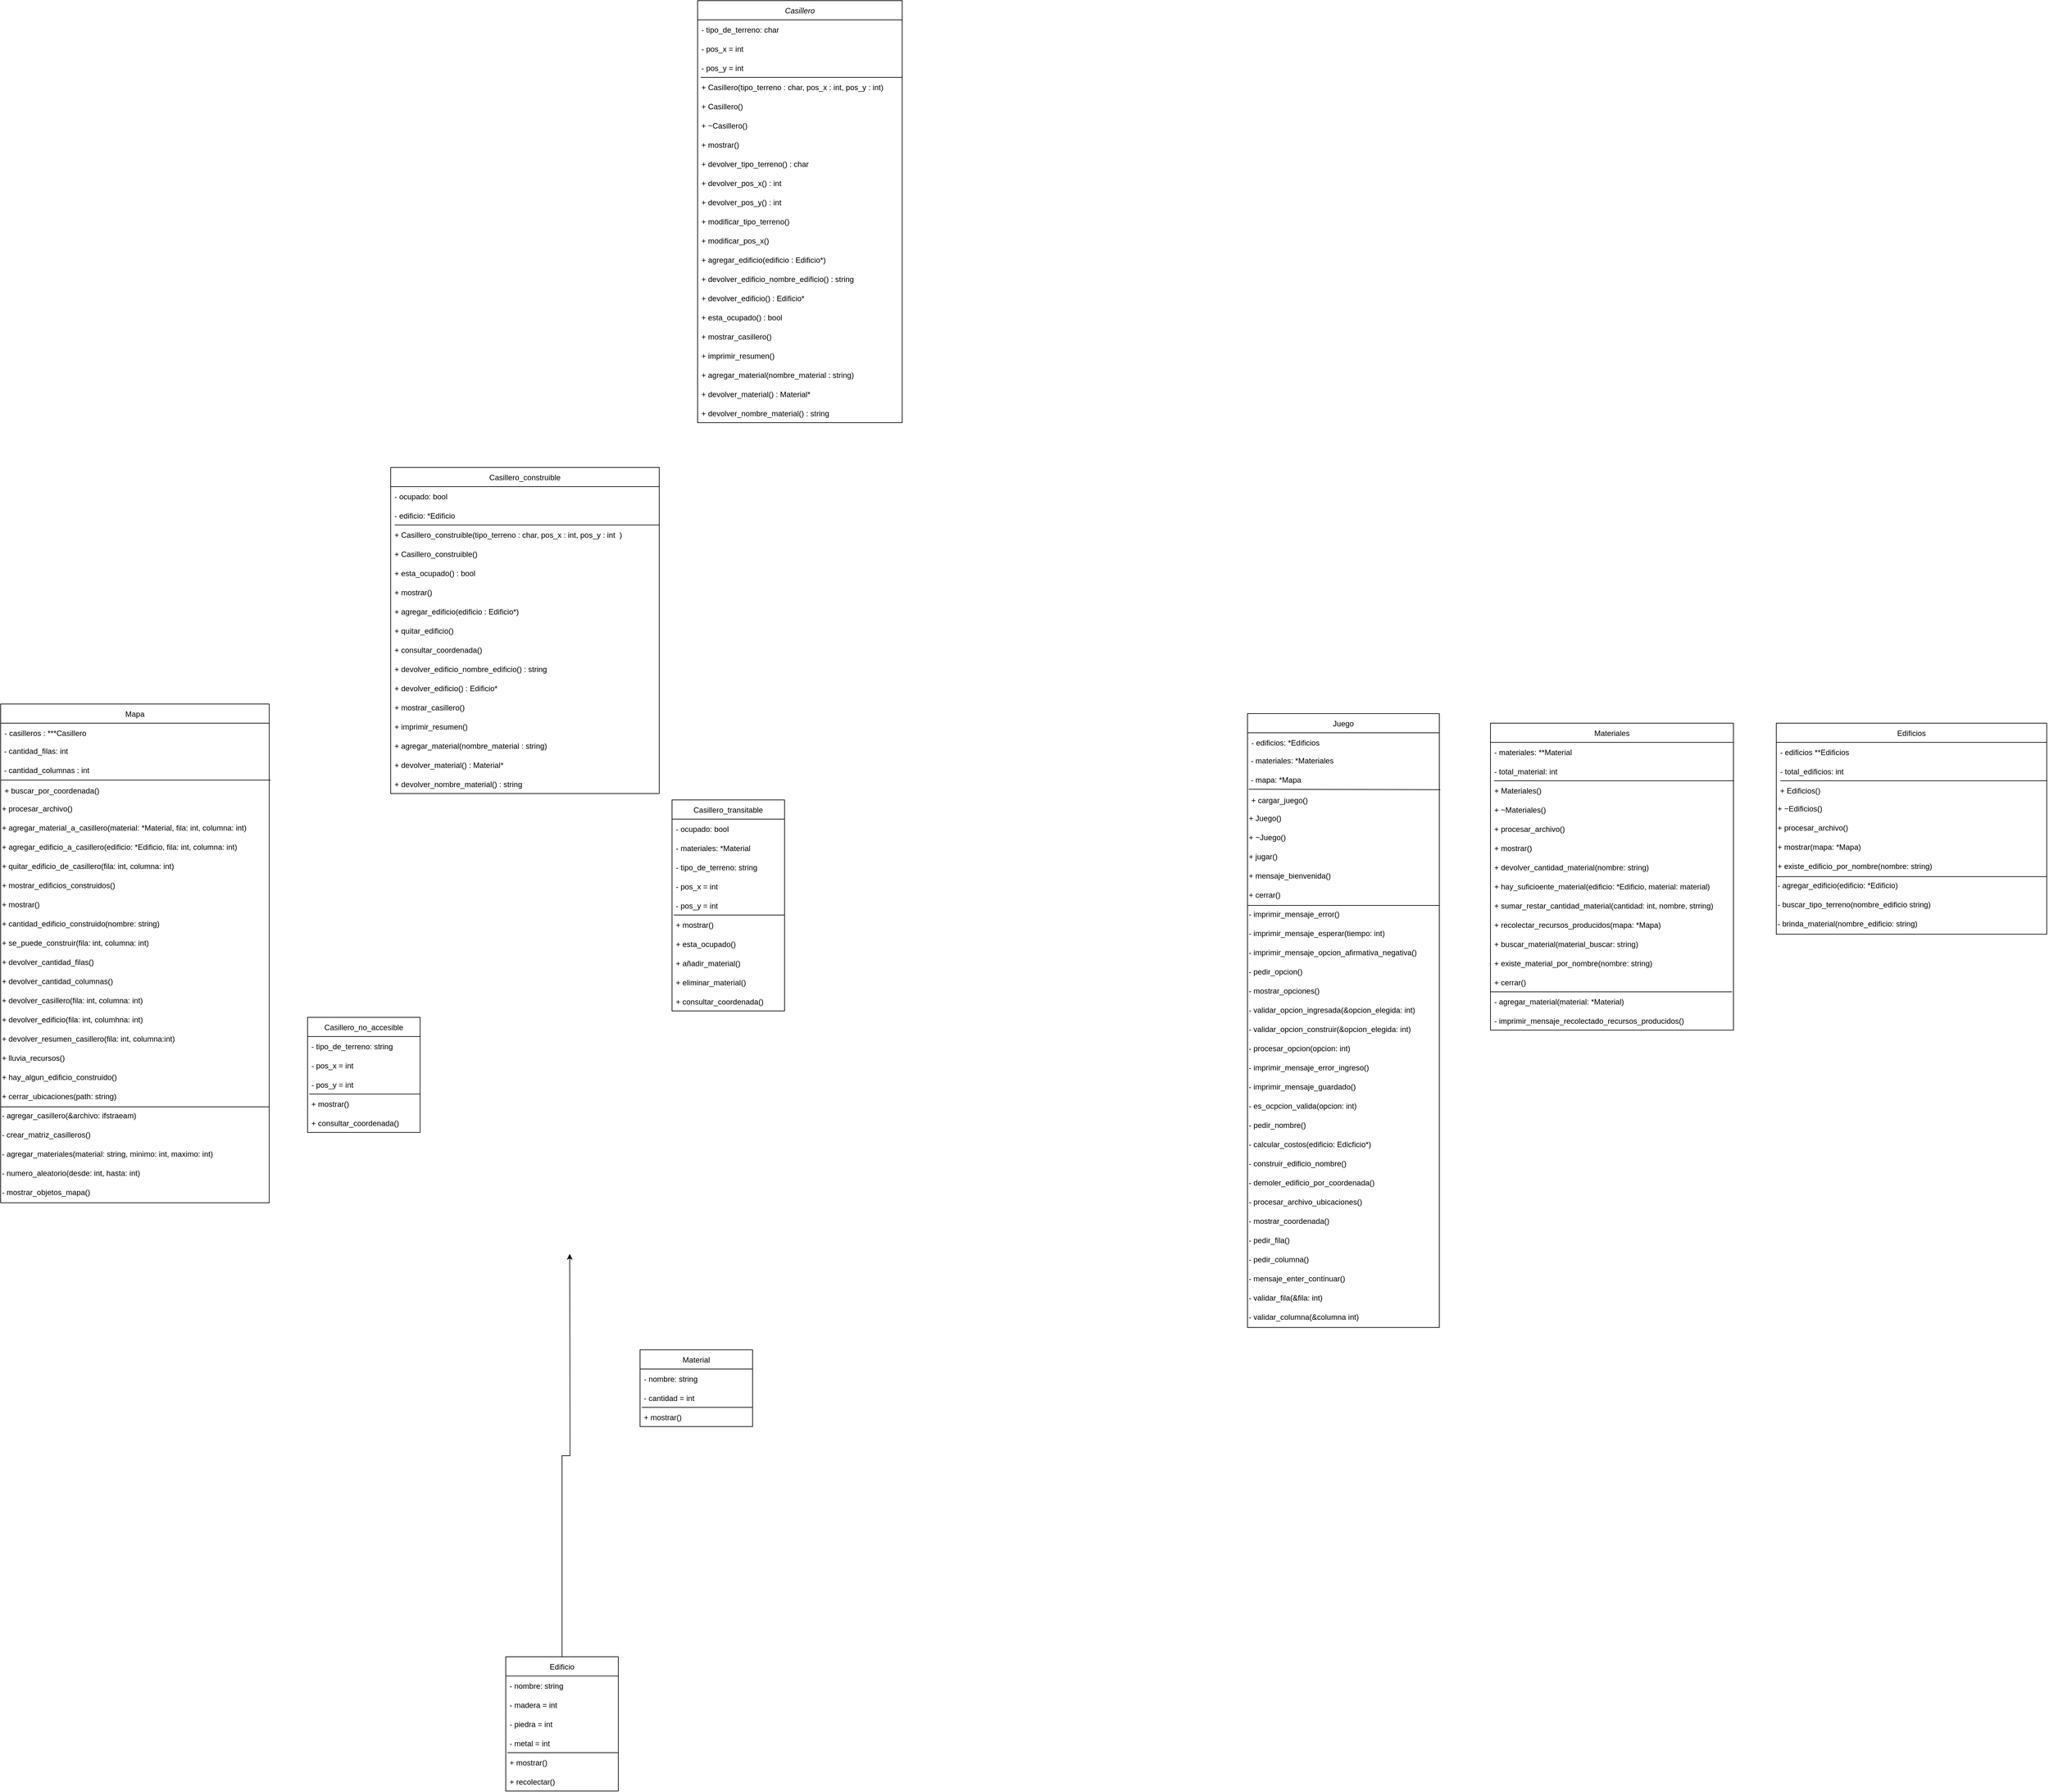 <mxfile version="15.5.8" type="github">
  <diagram id="C5RBs43oDa-KdzZeNtuy" name="Page-1">
    <mxGraphModel dx="1955" dy="2054" grid="1" gridSize="10" guides="1" tooltips="1" connect="1" arrows="1" fold="1" page="1" pageScale="1" pageWidth="827" pageHeight="1169" math="0" shadow="0">
      <root>
        <mxCell id="WIyWlLk6GJQsqaUBKTNV-0" />
        <mxCell id="WIyWlLk6GJQsqaUBKTNV-1" parent="WIyWlLk6GJQsqaUBKTNV-0" />
        <mxCell id="xGXZ_tOPPtuFmqoxac-9-1" value="Casillero_construible" style="swimlane;fontStyle=0;childLayout=stackLayout;horizontal=1;startSize=30;horizontalStack=0;resizeParent=1;resizeParentMax=0;resizeLast=0;collapsible=1;marginBottom=0;" parent="WIyWlLk6GJQsqaUBKTNV-1" vertex="1">
          <mxGeometry x="640" y="-280" width="420" height="510" as="geometry" />
        </mxCell>
        <mxCell id="xGXZ_tOPPtuFmqoxac-9-2" value="- ocupado: bool" style="text;strokeColor=none;fillColor=none;align=left;verticalAlign=middle;spacingLeft=4;spacingRight=4;overflow=hidden;points=[[0,0.5],[1,0.5]];portConstraint=eastwest;rotatable=0;" parent="xGXZ_tOPPtuFmqoxac-9-1" vertex="1">
          <mxGeometry y="30" width="420" height="30" as="geometry" />
        </mxCell>
        <mxCell id="xGXZ_tOPPtuFmqoxac-9-3" value="- edificio: *Edificio" style="text;strokeColor=none;fillColor=none;align=left;verticalAlign=middle;spacingLeft=4;spacingRight=4;overflow=hidden;points=[[0,0.5],[1,0.5]];portConstraint=eastwest;rotatable=0;" parent="xGXZ_tOPPtuFmqoxac-9-1" vertex="1">
          <mxGeometry y="60" width="420" height="30" as="geometry" />
        </mxCell>
        <mxCell id="xGXZ_tOPPtuFmqoxac-9-9" value="" style="endArrow=none;html=1;rounded=0;entryX=1.002;entryY=0;entryDx=0;entryDy=0;entryPerimeter=0;exitX=0.015;exitY=0;exitDx=0;exitDy=0;exitPerimeter=0;" parent="xGXZ_tOPPtuFmqoxac-9-1" source="xGXZ_tOPPtuFmqoxac-9-8" target="xGXZ_tOPPtuFmqoxac-9-8" edge="1">
          <mxGeometry width="50" height="50" relative="1" as="geometry">
            <mxPoint y="179" as="sourcePoint" />
            <mxPoint x="120" y="179" as="targetPoint" />
          </mxGeometry>
        </mxCell>
        <mxCell id="xGXZ_tOPPtuFmqoxac-9-8" value="+ Casillero_construible(tipo_terreno : char, pos_x : int, pos_y : int  )" style="text;strokeColor=none;fillColor=none;align=left;verticalAlign=middle;spacingLeft=4;spacingRight=4;overflow=hidden;points=[[0,0.5],[1,0.5]];portConstraint=eastwest;rotatable=0;" parent="xGXZ_tOPPtuFmqoxac-9-1" vertex="1">
          <mxGeometry y="90" width="420" height="30" as="geometry" />
        </mxCell>
        <mxCell id="Kev87G5NXUICbZVva8Oe-29" value="+ Casillero_construible()" style="text;strokeColor=none;fillColor=none;align=left;verticalAlign=middle;spacingLeft=4;spacingRight=4;overflow=hidden;points=[[0,0.5],[1,0.5]];portConstraint=eastwest;rotatable=0;" vertex="1" parent="xGXZ_tOPPtuFmqoxac-9-1">
          <mxGeometry y="120" width="420" height="30" as="geometry" />
        </mxCell>
        <mxCell id="xGXZ_tOPPtuFmqoxac-9-10" value="+ esta_ocupado() : bool" style="text;strokeColor=none;fillColor=none;align=left;verticalAlign=middle;spacingLeft=4;spacingRight=4;overflow=hidden;points=[[0,0.5],[1,0.5]];portConstraint=eastwest;rotatable=0;" parent="xGXZ_tOPPtuFmqoxac-9-1" vertex="1">
          <mxGeometry y="150" width="420" height="30" as="geometry" />
        </mxCell>
        <mxCell id="Kev87G5NXUICbZVva8Oe-30" value="+ mostrar()" style="text;strokeColor=none;fillColor=none;align=left;verticalAlign=middle;spacingLeft=4;spacingRight=4;overflow=hidden;points=[[0,0.5],[1,0.5]];portConstraint=eastwest;rotatable=0;" vertex="1" parent="xGXZ_tOPPtuFmqoxac-9-1">
          <mxGeometry y="180" width="420" height="30" as="geometry" />
        </mxCell>
        <mxCell id="Kev87G5NXUICbZVva8Oe-31" value="+ agregar_edificio(edificio : Edificio*)" style="text;strokeColor=none;fillColor=none;align=left;verticalAlign=middle;spacingLeft=4;spacingRight=4;overflow=hidden;points=[[0,0.5],[1,0.5]];portConstraint=eastwest;rotatable=0;" vertex="1" parent="xGXZ_tOPPtuFmqoxac-9-1">
          <mxGeometry y="210" width="420" height="30" as="geometry" />
        </mxCell>
        <mxCell id="Kev87G5NXUICbZVva8Oe-17" value="+ quitar_edificio()" style="text;strokeColor=none;fillColor=none;align=left;verticalAlign=middle;spacingLeft=4;spacingRight=4;overflow=hidden;points=[[0,0.5],[1,0.5]];portConstraint=eastwest;rotatable=0;" vertex="1" parent="xGXZ_tOPPtuFmqoxac-9-1">
          <mxGeometry y="240" width="420" height="30" as="geometry" />
        </mxCell>
        <mxCell id="xGXZ_tOPPtuFmqoxac-9-31" value="+ consultar_coordenada()" style="text;strokeColor=none;fillColor=none;align=left;verticalAlign=middle;spacingLeft=4;spacingRight=4;overflow=hidden;points=[[0,0.5],[1,0.5]];portConstraint=eastwest;rotatable=0;" parent="xGXZ_tOPPtuFmqoxac-9-1" vertex="1">
          <mxGeometry y="270" width="420" height="30" as="geometry" />
        </mxCell>
        <mxCell id="Kev87G5NXUICbZVva8Oe-32" value="+ devolver_edificio_nombre_edificio() : string" style="text;strokeColor=none;fillColor=none;align=left;verticalAlign=middle;spacingLeft=4;spacingRight=4;overflow=hidden;points=[[0,0.5],[1,0.5]];portConstraint=eastwest;rotatable=0;" vertex="1" parent="xGXZ_tOPPtuFmqoxac-9-1">
          <mxGeometry y="300" width="420" height="30" as="geometry" />
        </mxCell>
        <mxCell id="Kev87G5NXUICbZVva8Oe-33" value="+ devolver_edificio() : Edificio*" style="text;strokeColor=none;fillColor=none;align=left;verticalAlign=middle;spacingLeft=4;spacingRight=4;overflow=hidden;points=[[0,0.5],[1,0.5]];portConstraint=eastwest;rotatable=0;" vertex="1" parent="xGXZ_tOPPtuFmqoxac-9-1">
          <mxGeometry y="330" width="420" height="30" as="geometry" />
        </mxCell>
        <mxCell id="Kev87G5NXUICbZVva8Oe-35" value="+ mostrar_casillero()" style="text;strokeColor=none;fillColor=none;align=left;verticalAlign=middle;spacingLeft=4;spacingRight=4;overflow=hidden;points=[[0,0.5],[1,0.5]];portConstraint=eastwest;rotatable=0;" vertex="1" parent="xGXZ_tOPPtuFmqoxac-9-1">
          <mxGeometry y="360" width="420" height="30" as="geometry" />
        </mxCell>
        <mxCell id="Kev87G5NXUICbZVva8Oe-36" value="+ imprimir_resumen()" style="text;strokeColor=none;fillColor=none;align=left;verticalAlign=middle;spacingLeft=4;spacingRight=4;overflow=hidden;points=[[0,0.5],[1,0.5]];portConstraint=eastwest;rotatable=0;" vertex="1" parent="xGXZ_tOPPtuFmqoxac-9-1">
          <mxGeometry y="390" width="420" height="30" as="geometry" />
        </mxCell>
        <mxCell id="Kev87G5NXUICbZVva8Oe-37" value="+ agregar_material(nombre_material : string)" style="text;strokeColor=none;fillColor=none;align=left;verticalAlign=middle;spacingLeft=4;spacingRight=4;overflow=hidden;points=[[0,0.5],[1,0.5]];portConstraint=eastwest;rotatable=0;" vertex="1" parent="xGXZ_tOPPtuFmqoxac-9-1">
          <mxGeometry y="420" width="420" height="30" as="geometry" />
        </mxCell>
        <mxCell id="Kev87G5NXUICbZVva8Oe-39" value="+ devolver_material() : Material*" style="text;strokeColor=none;fillColor=none;align=left;verticalAlign=middle;spacingLeft=4;spacingRight=4;overflow=hidden;points=[[0,0.5],[1,0.5]];portConstraint=eastwest;rotatable=0;" vertex="1" parent="xGXZ_tOPPtuFmqoxac-9-1">
          <mxGeometry y="450" width="420" height="30" as="geometry" />
        </mxCell>
        <mxCell id="Kev87G5NXUICbZVva8Oe-38" value="+ devolver_nombre_material() : string" style="text;strokeColor=none;fillColor=none;align=left;verticalAlign=middle;spacingLeft=4;spacingRight=4;overflow=hidden;points=[[0,0.5],[1,0.5]];portConstraint=eastwest;rotatable=0;fontStyle=0" vertex="1" parent="xGXZ_tOPPtuFmqoxac-9-1">
          <mxGeometry y="480" width="420" height="30" as="geometry" />
        </mxCell>
        <mxCell id="xGXZ_tOPPtuFmqoxac-9-15" value="Mapa" style="swimlane;fontStyle=0;childLayout=stackLayout;horizontal=1;startSize=30;horizontalStack=0;resizeParent=1;resizeParentMax=0;resizeLast=0;collapsible=1;marginBottom=0;" parent="WIyWlLk6GJQsqaUBKTNV-1" vertex="1">
          <mxGeometry x="30" y="90" width="420" height="780" as="geometry" />
        </mxCell>
        <mxCell id="xGXZ_tOPPtuFmqoxac-9-28" value="- casilleros : ***Casillero " style="text;strokeColor=none;fillColor=none;align=left;verticalAlign=middle;spacingLeft=4;spacingRight=4;overflow=hidden;points=[[0,0.5],[1,0.5]];portConstraint=eastwest;rotatable=0;" parent="xGXZ_tOPPtuFmqoxac-9-15" vertex="1">
          <mxGeometry y="30" width="420" height="30" as="geometry" />
        </mxCell>
        <mxCell id="xGXZ_tOPPtuFmqoxac-9-241" value="&amp;nbsp;- cantidad_filas: int" style="text;whiteSpace=wrap;html=1;" parent="xGXZ_tOPPtuFmqoxac-9-15" vertex="1">
          <mxGeometry y="60" width="420" height="30" as="geometry" />
        </mxCell>
        <mxCell id="ObjNiQtIe-y4PP9NIwSY-3" value="&amp;nbsp;- cantidad_columnas : int" style="text;whiteSpace=wrap;html=1;" parent="xGXZ_tOPPtuFmqoxac-9-15" vertex="1">
          <mxGeometry y="90" width="420" height="30" as="geometry" />
        </mxCell>
        <mxCell id="xGXZ_tOPPtuFmqoxac-9-29" value="+ buscar_por_coordenada()" style="text;strokeColor=none;fillColor=none;align=left;verticalAlign=middle;spacingLeft=4;spacingRight=4;overflow=hidden;points=[[0,0.5],[1,0.5]];portConstraint=eastwest;rotatable=0;" parent="xGXZ_tOPPtuFmqoxac-9-15" vertex="1">
          <mxGeometry y="120" width="420" height="30" as="geometry" />
        </mxCell>
        <mxCell id="xGXZ_tOPPtuFmqoxac-9-21" value="" style="endArrow=none;html=1;rounded=0;entryX=1.005;entryY=-0.033;entryDx=0;entryDy=0;entryPerimeter=0;" parent="xGXZ_tOPPtuFmqoxac-9-15" target="xGXZ_tOPPtuFmqoxac-9-29" edge="1">
          <mxGeometry width="50" height="50" relative="1" as="geometry">
            <mxPoint y="119" as="sourcePoint" />
            <mxPoint x="139.44" y="60.16" as="targetPoint" />
            <Array as="points">
              <mxPoint x="180" y="119" />
            </Array>
          </mxGeometry>
        </mxCell>
        <mxCell id="ObjNiQtIe-y4PP9NIwSY-4" value="+ procesar_archivo()&amp;nbsp;" style="text;whiteSpace=wrap;html=1;" parent="xGXZ_tOPPtuFmqoxac-9-15" vertex="1">
          <mxGeometry y="150" width="420" height="30" as="geometry" />
        </mxCell>
        <mxCell id="ObjNiQtIe-y4PP9NIwSY-8" value="+ agregar_material_a_casillero(material: *Material, fila: int, columna: int)" style="text;whiteSpace=wrap;html=1;" parent="xGXZ_tOPPtuFmqoxac-9-15" vertex="1">
          <mxGeometry y="180" width="420" height="30" as="geometry" />
        </mxCell>
        <mxCell id="ObjNiQtIe-y4PP9NIwSY-6" value="+ agregar_edificio_a_casillero(edificio: *Edificio, fila: int, columna: int)" style="text;whiteSpace=wrap;html=1;" parent="xGXZ_tOPPtuFmqoxac-9-15" vertex="1">
          <mxGeometry y="210" width="420" height="30" as="geometry" />
        </mxCell>
        <mxCell id="ObjNiQtIe-y4PP9NIwSY-9" value="+ quitar_edificio_de_casillero(fila: int, columna: int)" style="text;whiteSpace=wrap;html=1;" parent="xGXZ_tOPPtuFmqoxac-9-15" vertex="1">
          <mxGeometry y="240" width="420" height="30" as="geometry" />
        </mxCell>
        <mxCell id="ObjNiQtIe-y4PP9NIwSY-10" value="+ mostrar_edificios_construidos()" style="text;whiteSpace=wrap;html=1;" parent="xGXZ_tOPPtuFmqoxac-9-15" vertex="1">
          <mxGeometry y="270" width="420" height="30" as="geometry" />
        </mxCell>
        <mxCell id="ObjNiQtIe-y4PP9NIwSY-5" value="+ mostrar()" style="text;whiteSpace=wrap;html=1;" parent="xGXZ_tOPPtuFmqoxac-9-15" vertex="1">
          <mxGeometry y="300" width="420" height="30" as="geometry" />
        </mxCell>
        <mxCell id="ObjNiQtIe-y4PP9NIwSY-11" value="+ cantidad_edificio_construido(nombre: string)" style="text;whiteSpace=wrap;html=1;" parent="xGXZ_tOPPtuFmqoxac-9-15" vertex="1">
          <mxGeometry y="330" width="420" height="30" as="geometry" />
        </mxCell>
        <mxCell id="ObjNiQtIe-y4PP9NIwSY-12" value="+ se_puede_construir(fila: int, columna: int)" style="text;whiteSpace=wrap;html=1;" parent="xGXZ_tOPPtuFmqoxac-9-15" vertex="1">
          <mxGeometry y="360" width="420" height="30" as="geometry" />
        </mxCell>
        <mxCell id="ObjNiQtIe-y4PP9NIwSY-13" value="+ devolver_cantidad_filas()" style="text;whiteSpace=wrap;html=1;" parent="xGXZ_tOPPtuFmqoxac-9-15" vertex="1">
          <mxGeometry y="390" width="420" height="30" as="geometry" />
        </mxCell>
        <mxCell id="ObjNiQtIe-y4PP9NIwSY-14" value="+ devolver_cantidad_columnas()" style="text;whiteSpace=wrap;html=1;" parent="xGXZ_tOPPtuFmqoxac-9-15" vertex="1">
          <mxGeometry y="420" width="420" height="30" as="geometry" />
        </mxCell>
        <mxCell id="ObjNiQtIe-y4PP9NIwSY-15" value="+ devolver_casillero(fila: int, columna: int)" style="text;whiteSpace=wrap;html=1;" parent="xGXZ_tOPPtuFmqoxac-9-15" vertex="1">
          <mxGeometry y="450" width="420" height="30" as="geometry" />
        </mxCell>
        <mxCell id="ObjNiQtIe-y4PP9NIwSY-17" value="+ devolver_edificio(fila: int, columhna: int)" style="text;whiteSpace=wrap;html=1;" parent="xGXZ_tOPPtuFmqoxac-9-15" vertex="1">
          <mxGeometry y="480" width="420" height="30" as="geometry" />
        </mxCell>
        <mxCell id="ObjNiQtIe-y4PP9NIwSY-16" value="+ devolver_resumen_casillero(fila: int, columna:int)" style="text;whiteSpace=wrap;html=1;" parent="xGXZ_tOPPtuFmqoxac-9-15" vertex="1">
          <mxGeometry y="510" width="420" height="30" as="geometry" />
        </mxCell>
        <mxCell id="ObjNiQtIe-y4PP9NIwSY-18" value="+ lluvia_recursos()" style="text;whiteSpace=wrap;html=1;" parent="xGXZ_tOPPtuFmqoxac-9-15" vertex="1">
          <mxGeometry y="540" width="420" height="30" as="geometry" />
        </mxCell>
        <mxCell id="ObjNiQtIe-y4PP9NIwSY-19" value="+ hay_algun_edificio_construido()" style="text;whiteSpace=wrap;html=1;" parent="xGXZ_tOPPtuFmqoxac-9-15" vertex="1">
          <mxGeometry y="570" width="420" height="30" as="geometry" />
        </mxCell>
        <mxCell id="ObjNiQtIe-y4PP9NIwSY-20" value="+ cerrar_ubicaciones(path: string)" style="text;whiteSpace=wrap;html=1;" parent="xGXZ_tOPPtuFmqoxac-9-15" vertex="1">
          <mxGeometry y="600" width="420" height="30" as="geometry" />
        </mxCell>
        <mxCell id="ObjNiQtIe-y4PP9NIwSY-21" value="- agregar_casillero(&amp;amp;archivo: ifstraeam)" style="text;whiteSpace=wrap;html=1;" parent="xGXZ_tOPPtuFmqoxac-9-15" vertex="1">
          <mxGeometry y="630" width="420" height="30" as="geometry" />
        </mxCell>
        <mxCell id="ObjNiQtIe-y4PP9NIwSY-22" value="- crear_matriz_casilleros()" style="text;whiteSpace=wrap;html=1;" parent="xGXZ_tOPPtuFmqoxac-9-15" vertex="1">
          <mxGeometry y="660" width="420" height="30" as="geometry" />
        </mxCell>
        <mxCell id="ObjNiQtIe-y4PP9NIwSY-24" value="- agregar_materiales(material: string, minimo: int, maximo: int)" style="text;whiteSpace=wrap;html=1;" parent="xGXZ_tOPPtuFmqoxac-9-15" vertex="1">
          <mxGeometry y="690" width="420" height="30" as="geometry" />
        </mxCell>
        <mxCell id="ObjNiQtIe-y4PP9NIwSY-23" value="- numero_aleatorio(desde: int, hasta: int)" style="text;whiteSpace=wrap;html=1;" parent="xGXZ_tOPPtuFmqoxac-9-15" vertex="1">
          <mxGeometry y="720" width="420" height="30" as="geometry" />
        </mxCell>
        <mxCell id="ObjNiQtIe-y4PP9NIwSY-25" value="- mostrar_objetos_mapa()" style="text;whiteSpace=wrap;html=1;" parent="xGXZ_tOPPtuFmqoxac-9-15" vertex="1">
          <mxGeometry y="750" width="420" height="30" as="geometry" />
        </mxCell>
        <mxCell id="DX40YdvMPcdN43nip_q0-65" value="" style="endArrow=none;html=1;rounded=0;entryX=1;entryY=1;entryDx=0;entryDy=0;exitX=0;exitY=0;exitDx=0;exitDy=0;" edge="1" parent="xGXZ_tOPPtuFmqoxac-9-15" source="ObjNiQtIe-y4PP9NIwSY-21" target="ObjNiQtIe-y4PP9NIwSY-20">
          <mxGeometry width="50" height="50" relative="1" as="geometry">
            <mxPoint x="300" y="510" as="sourcePoint" />
            <mxPoint x="350" y="460" as="targetPoint" />
          </mxGeometry>
        </mxCell>
        <mxCell id="xGXZ_tOPPtuFmqoxac-9-189" value="Casillero_transitable" style="swimlane;fontStyle=0;childLayout=stackLayout;horizontal=1;startSize=30;horizontalStack=0;resizeParent=1;resizeParentMax=0;resizeLast=0;collapsible=1;marginBottom=0;" parent="WIyWlLk6GJQsqaUBKTNV-1" vertex="1">
          <mxGeometry x="1080" y="240" width="176" height="330" as="geometry" />
        </mxCell>
        <mxCell id="xGXZ_tOPPtuFmqoxac-9-190" value="- ocupado: bool" style="text;strokeColor=none;fillColor=none;align=left;verticalAlign=middle;spacingLeft=4;spacingRight=4;overflow=hidden;points=[[0,0.5],[1,0.5]];portConstraint=eastwest;rotatable=0;" parent="xGXZ_tOPPtuFmqoxac-9-189" vertex="1">
          <mxGeometry y="30" width="176" height="30" as="geometry" />
        </mxCell>
        <mxCell id="xGXZ_tOPPtuFmqoxac-9-192" value="- materiales: *Material" style="text;strokeColor=none;fillColor=none;align=left;verticalAlign=middle;spacingLeft=4;spacingRight=4;overflow=hidden;points=[[0,0.5],[1,0.5]];portConstraint=eastwest;rotatable=0;" parent="xGXZ_tOPPtuFmqoxac-9-189" vertex="1">
          <mxGeometry y="60" width="176" height="30" as="geometry" />
        </mxCell>
        <mxCell id="xGXZ_tOPPtuFmqoxac-9-193" value="- tipo_de_terreno: string" style="text;strokeColor=none;fillColor=none;align=left;verticalAlign=middle;spacingLeft=4;spacingRight=4;overflow=hidden;points=[[0,0.5],[1,0.5]];portConstraint=eastwest;rotatable=0;" parent="xGXZ_tOPPtuFmqoxac-9-189" vertex="1">
          <mxGeometry y="90" width="176" height="30" as="geometry" />
        </mxCell>
        <mxCell id="xGXZ_tOPPtuFmqoxac-9-194" value="- pos_x = int" style="text;strokeColor=none;fillColor=none;align=left;verticalAlign=middle;spacingLeft=4;spacingRight=4;overflow=hidden;points=[[0,0.5],[1,0.5]];portConstraint=eastwest;rotatable=0;" parent="xGXZ_tOPPtuFmqoxac-9-189" vertex="1">
          <mxGeometry y="120" width="176" height="30" as="geometry" />
        </mxCell>
        <mxCell id="xGXZ_tOPPtuFmqoxac-9-195" value="- pos_y = int" style="text;strokeColor=none;fillColor=none;align=left;verticalAlign=middle;spacingLeft=4;spacingRight=4;overflow=hidden;points=[[0,0.5],[1,0.5]];portConstraint=eastwest;rotatable=0;" parent="xGXZ_tOPPtuFmqoxac-9-189" vertex="1">
          <mxGeometry y="150" width="176" height="30" as="geometry" />
        </mxCell>
        <mxCell id="xGXZ_tOPPtuFmqoxac-9-196" value="" style="endArrow=none;html=1;rounded=0;entryX=1.002;entryY=0;entryDx=0;entryDy=0;entryPerimeter=0;exitX=0.015;exitY=0;exitDx=0;exitDy=0;exitPerimeter=0;" parent="xGXZ_tOPPtuFmqoxac-9-189" source="xGXZ_tOPPtuFmqoxac-9-197" target="xGXZ_tOPPtuFmqoxac-9-197" edge="1">
          <mxGeometry width="50" height="50" relative="1" as="geometry">
            <mxPoint y="179" as="sourcePoint" />
            <mxPoint x="120" y="179" as="targetPoint" />
          </mxGeometry>
        </mxCell>
        <mxCell id="xGXZ_tOPPtuFmqoxac-9-197" value="+ mostrar()" style="text;strokeColor=none;fillColor=none;align=left;verticalAlign=middle;spacingLeft=4;spacingRight=4;overflow=hidden;points=[[0,0.5],[1,0.5]];portConstraint=eastwest;rotatable=0;" parent="xGXZ_tOPPtuFmqoxac-9-189" vertex="1">
          <mxGeometry y="180" width="176" height="30" as="geometry" />
        </mxCell>
        <mxCell id="xGXZ_tOPPtuFmqoxac-9-198" value="+ esta_ocupado()" style="text;strokeColor=none;fillColor=none;align=left;verticalAlign=middle;spacingLeft=4;spacingRight=4;overflow=hidden;points=[[0,0.5],[1,0.5]];portConstraint=eastwest;rotatable=0;" parent="xGXZ_tOPPtuFmqoxac-9-189" vertex="1">
          <mxGeometry y="210" width="176" height="30" as="geometry" />
        </mxCell>
        <mxCell id="xGXZ_tOPPtuFmqoxac-9-201" value="+ añadir_material()" style="text;strokeColor=none;fillColor=none;align=left;verticalAlign=middle;spacingLeft=4;spacingRight=4;overflow=hidden;points=[[0,0.5],[1,0.5]];portConstraint=eastwest;rotatable=0;" parent="xGXZ_tOPPtuFmqoxac-9-189" vertex="1">
          <mxGeometry y="240" width="176" height="30" as="geometry" />
        </mxCell>
        <mxCell id="xGXZ_tOPPtuFmqoxac-9-202" value="+ eliminar_material()" style="text;strokeColor=none;fillColor=none;align=left;verticalAlign=middle;spacingLeft=4;spacingRight=4;overflow=hidden;points=[[0,0.5],[1,0.5]];portConstraint=eastwest;rotatable=0;" parent="xGXZ_tOPPtuFmqoxac-9-189" vertex="1">
          <mxGeometry y="270" width="176" height="30" as="geometry" />
        </mxCell>
        <mxCell id="xGXZ_tOPPtuFmqoxac-9-203" value="+ consultar_coordenada()" style="text;strokeColor=none;fillColor=none;align=left;verticalAlign=middle;spacingLeft=4;spacingRight=4;overflow=hidden;points=[[0,0.5],[1,0.5]];portConstraint=eastwest;rotatable=0;" parent="xGXZ_tOPPtuFmqoxac-9-189" vertex="1">
          <mxGeometry y="300" width="176" height="30" as="geometry" />
        </mxCell>
        <mxCell id="xGXZ_tOPPtuFmqoxac-9-204" value="Casillero_no_accesible" style="swimlane;fontStyle=0;childLayout=stackLayout;horizontal=1;startSize=30;horizontalStack=0;resizeParent=1;resizeParentMax=0;resizeLast=0;collapsible=1;marginBottom=0;" parent="WIyWlLk6GJQsqaUBKTNV-1" vertex="1">
          <mxGeometry x="510" y="580" width="176" height="180" as="geometry" />
        </mxCell>
        <mxCell id="xGXZ_tOPPtuFmqoxac-9-207" value="- tipo_de_terreno: string" style="text;strokeColor=none;fillColor=none;align=left;verticalAlign=middle;spacingLeft=4;spacingRight=4;overflow=hidden;points=[[0,0.5],[1,0.5]];portConstraint=eastwest;rotatable=0;" parent="xGXZ_tOPPtuFmqoxac-9-204" vertex="1">
          <mxGeometry y="30" width="176" height="30" as="geometry" />
        </mxCell>
        <mxCell id="xGXZ_tOPPtuFmqoxac-9-208" value="- pos_x = int" style="text;strokeColor=none;fillColor=none;align=left;verticalAlign=middle;spacingLeft=4;spacingRight=4;overflow=hidden;points=[[0,0.5],[1,0.5]];portConstraint=eastwest;rotatable=0;" parent="xGXZ_tOPPtuFmqoxac-9-204" vertex="1">
          <mxGeometry y="60" width="176" height="30" as="geometry" />
        </mxCell>
        <mxCell id="xGXZ_tOPPtuFmqoxac-9-209" value="- pos_y = int" style="text;strokeColor=none;fillColor=none;align=left;verticalAlign=middle;spacingLeft=4;spacingRight=4;overflow=hidden;points=[[0,0.5],[1,0.5]];portConstraint=eastwest;rotatable=0;" parent="xGXZ_tOPPtuFmqoxac-9-204" vertex="1">
          <mxGeometry y="90" width="176" height="30" as="geometry" />
        </mxCell>
        <mxCell id="xGXZ_tOPPtuFmqoxac-9-210" value="" style="endArrow=none;html=1;rounded=0;entryX=1.002;entryY=0;entryDx=0;entryDy=0;entryPerimeter=0;exitX=0.015;exitY=0;exitDx=0;exitDy=0;exitPerimeter=0;" parent="xGXZ_tOPPtuFmqoxac-9-204" source="xGXZ_tOPPtuFmqoxac-9-211" target="xGXZ_tOPPtuFmqoxac-9-211" edge="1">
          <mxGeometry width="50" height="50" relative="1" as="geometry">
            <mxPoint y="179" as="sourcePoint" />
            <mxPoint x="120" y="179" as="targetPoint" />
          </mxGeometry>
        </mxCell>
        <mxCell id="xGXZ_tOPPtuFmqoxac-9-211" value="+ mostrar()" style="text;strokeColor=none;fillColor=none;align=left;verticalAlign=middle;spacingLeft=4;spacingRight=4;overflow=hidden;points=[[0,0.5],[1,0.5]];portConstraint=eastwest;rotatable=0;" parent="xGXZ_tOPPtuFmqoxac-9-204" vertex="1">
          <mxGeometry y="120" width="176" height="30" as="geometry" />
        </mxCell>
        <mxCell id="xGXZ_tOPPtuFmqoxac-9-215" value="+ consultar_coordenada()" style="text;strokeColor=none;fillColor=none;align=left;verticalAlign=middle;spacingLeft=4;spacingRight=4;overflow=hidden;points=[[0,0.5],[1,0.5]];portConstraint=eastwest;rotatable=0;" parent="xGXZ_tOPPtuFmqoxac-9-204" vertex="1">
          <mxGeometry y="150" width="176" height="30" as="geometry" />
        </mxCell>
        <mxCell id="xGXZ_tOPPtuFmqoxac-9-216" value="Casillero" style="swimlane;fontStyle=2;childLayout=stackLayout;horizontal=1;startSize=30;horizontalStack=0;resizeParent=1;resizeParentMax=0;resizeLast=0;collapsible=1;marginBottom=0;" parent="WIyWlLk6GJQsqaUBKTNV-1" vertex="1">
          <mxGeometry x="1120" y="-1010" width="320" height="660" as="geometry" />
        </mxCell>
        <mxCell id="xGXZ_tOPPtuFmqoxac-9-217" value="- tipo_de_terreno: char" style="text;strokeColor=none;fillColor=none;align=left;verticalAlign=middle;spacingLeft=4;spacingRight=4;overflow=hidden;points=[[0,0.5],[1,0.5]];portConstraint=eastwest;rotatable=0;" parent="xGXZ_tOPPtuFmqoxac-9-216" vertex="1">
          <mxGeometry y="30" width="320" height="30" as="geometry" />
        </mxCell>
        <mxCell id="xGXZ_tOPPtuFmqoxac-9-218" value="- pos_x = int" style="text;strokeColor=none;fillColor=none;align=left;verticalAlign=middle;spacingLeft=4;spacingRight=4;overflow=hidden;points=[[0,0.5],[1,0.5]];portConstraint=eastwest;rotatable=0;" parent="xGXZ_tOPPtuFmqoxac-9-216" vertex="1">
          <mxGeometry y="60" width="320" height="30" as="geometry" />
        </mxCell>
        <mxCell id="xGXZ_tOPPtuFmqoxac-9-219" value="- pos_y = int" style="text;strokeColor=none;fillColor=none;align=left;verticalAlign=middle;spacingLeft=4;spacingRight=4;overflow=hidden;points=[[0,0.5],[1,0.5]];portConstraint=eastwest;rotatable=0;" parent="xGXZ_tOPPtuFmqoxac-9-216" vertex="1">
          <mxGeometry y="90" width="320" height="30" as="geometry" />
        </mxCell>
        <mxCell id="xGXZ_tOPPtuFmqoxac-9-220" value="" style="endArrow=none;html=1;rounded=0;entryX=1.002;entryY=0;entryDx=0;entryDy=0;entryPerimeter=0;exitX=0.015;exitY=0;exitDx=0;exitDy=0;exitPerimeter=0;" parent="xGXZ_tOPPtuFmqoxac-9-216" source="xGXZ_tOPPtuFmqoxac-9-221" target="xGXZ_tOPPtuFmqoxac-9-221" edge="1">
          <mxGeometry width="50" height="50" relative="1" as="geometry">
            <mxPoint y="179" as="sourcePoint" />
            <mxPoint x="120" y="179" as="targetPoint" />
          </mxGeometry>
        </mxCell>
        <mxCell id="xGXZ_tOPPtuFmqoxac-9-221" value="+ Casillero(tipo_terreno : char, pos_x : int, pos_y : int)" style="text;strokeColor=none;fillColor=none;align=left;verticalAlign=middle;spacingLeft=4;spacingRight=4;overflow=hidden;points=[[0,0.5],[1,0.5]];portConstraint=eastwest;rotatable=0;" parent="xGXZ_tOPPtuFmqoxac-9-216" vertex="1">
          <mxGeometry y="120" width="320" height="30" as="geometry" />
        </mxCell>
        <mxCell id="Kev87G5NXUICbZVva8Oe-3" value="+ Casillero()" style="text;strokeColor=none;fillColor=none;align=left;verticalAlign=middle;spacingLeft=4;spacingRight=4;overflow=hidden;points=[[0,0.5],[1,0.5]];portConstraint=eastwest;rotatable=0;" vertex="1" parent="xGXZ_tOPPtuFmqoxac-9-216">
          <mxGeometry y="150" width="320" height="30" as="geometry" />
        </mxCell>
        <mxCell id="Kev87G5NXUICbZVva8Oe-10" value="+ ~Casillero()" style="text;strokeColor=none;fillColor=none;align=left;verticalAlign=middle;spacingLeft=4;spacingRight=4;overflow=hidden;points=[[0,0.5],[1,0.5]];portConstraint=eastwest;rotatable=0;" vertex="1" parent="xGXZ_tOPPtuFmqoxac-9-216">
          <mxGeometry y="180" width="320" height="30" as="geometry" />
        </mxCell>
        <mxCell id="Kev87G5NXUICbZVva8Oe-16" value="+ mostrar()" style="text;strokeColor=none;fillColor=none;align=left;verticalAlign=middle;spacingLeft=4;spacingRight=4;overflow=hidden;points=[[0,0.5],[1,0.5]];portConstraint=eastwest;rotatable=0;" vertex="1" parent="xGXZ_tOPPtuFmqoxac-9-216">
          <mxGeometry y="210" width="320" height="30" as="geometry" />
        </mxCell>
        <mxCell id="Kev87G5NXUICbZVva8Oe-2" value="+ devolver_tipo_terreno() : char" style="text;strokeColor=none;fillColor=none;align=left;verticalAlign=middle;spacingLeft=4;spacingRight=4;overflow=hidden;points=[[0,0.5],[1,0.5]];portConstraint=eastwest;rotatable=0;" vertex="1" parent="xGXZ_tOPPtuFmqoxac-9-216">
          <mxGeometry y="240" width="320" height="30" as="geometry" />
        </mxCell>
        <mxCell id="Kev87G5NXUICbZVva8Oe-4" value="+ devolver_pos_x() : int" style="text;strokeColor=none;fillColor=none;align=left;verticalAlign=middle;spacingLeft=4;spacingRight=4;overflow=hidden;points=[[0,0.5],[1,0.5]];portConstraint=eastwest;rotatable=0;" vertex="1" parent="xGXZ_tOPPtuFmqoxac-9-216">
          <mxGeometry y="270" width="320" height="30" as="geometry" />
        </mxCell>
        <mxCell id="Kev87G5NXUICbZVva8Oe-11" value="+ devolver_pos_y() : int" style="text;strokeColor=none;fillColor=none;align=left;verticalAlign=middle;spacingLeft=4;spacingRight=4;overflow=hidden;points=[[0,0.5],[1,0.5]];portConstraint=eastwest;rotatable=0;" vertex="1" parent="xGXZ_tOPPtuFmqoxac-9-216">
          <mxGeometry y="300" width="320" height="30" as="geometry" />
        </mxCell>
        <mxCell id="Kev87G5NXUICbZVva8Oe-15" value="+ modificar_tipo_terreno() " style="text;strokeColor=none;fillColor=none;align=left;verticalAlign=middle;spacingLeft=4;spacingRight=4;overflow=hidden;points=[[0,0.5],[1,0.5]];portConstraint=eastwest;rotatable=0;" vertex="1" parent="xGXZ_tOPPtuFmqoxac-9-216">
          <mxGeometry y="330" width="320" height="30" as="geometry" />
        </mxCell>
        <mxCell id="Kev87G5NXUICbZVva8Oe-12" value="+ modificar_pos_x() " style="text;strokeColor=none;fillColor=none;align=left;verticalAlign=middle;spacingLeft=4;spacingRight=4;overflow=hidden;points=[[0,0.5],[1,0.5]];portConstraint=eastwest;rotatable=0;" vertex="1" parent="xGXZ_tOPPtuFmqoxac-9-216">
          <mxGeometry y="360" width="320" height="30" as="geometry" />
        </mxCell>
        <mxCell id="Kev87G5NXUICbZVva8Oe-13" value="+ agregar_edificio(edificio : Edificio*)" style="text;strokeColor=none;fillColor=none;align=left;verticalAlign=middle;spacingLeft=4;spacingRight=4;overflow=hidden;points=[[0,0.5],[1,0.5]];portConstraint=eastwest;rotatable=0;" vertex="1" parent="xGXZ_tOPPtuFmqoxac-9-216">
          <mxGeometry y="390" width="320" height="30" as="geometry" />
        </mxCell>
        <mxCell id="Kev87G5NXUICbZVva8Oe-20" value="+ devolver_edificio_nombre_edificio() : string" style="text;strokeColor=none;fillColor=none;align=left;verticalAlign=middle;spacingLeft=4;spacingRight=4;overflow=hidden;points=[[0,0.5],[1,0.5]];portConstraint=eastwest;rotatable=0;" vertex="1" parent="xGXZ_tOPPtuFmqoxac-9-216">
          <mxGeometry y="420" width="320" height="30" as="geometry" />
        </mxCell>
        <mxCell id="Kev87G5NXUICbZVva8Oe-24" value="+ devolver_edificio() : Edificio*" style="text;strokeColor=none;fillColor=none;align=left;verticalAlign=middle;spacingLeft=4;spacingRight=4;overflow=hidden;points=[[0,0.5],[1,0.5]];portConstraint=eastwest;rotatable=0;" vertex="1" parent="xGXZ_tOPPtuFmqoxac-9-216">
          <mxGeometry y="450" width="320" height="30" as="geometry" />
        </mxCell>
        <mxCell id="Kev87G5NXUICbZVva8Oe-22" value="+ esta_ocupado() : bool" style="text;strokeColor=none;fillColor=none;align=left;verticalAlign=middle;spacingLeft=4;spacingRight=4;overflow=hidden;points=[[0,0.5],[1,0.5]];portConstraint=eastwest;rotatable=0;" vertex="1" parent="xGXZ_tOPPtuFmqoxac-9-216">
          <mxGeometry y="480" width="320" height="30" as="geometry" />
        </mxCell>
        <mxCell id="Kev87G5NXUICbZVva8Oe-23" value="+ mostrar_casillero()" style="text;strokeColor=none;fillColor=none;align=left;verticalAlign=middle;spacingLeft=4;spacingRight=4;overflow=hidden;points=[[0,0.5],[1,0.5]];portConstraint=eastwest;rotatable=0;" vertex="1" parent="xGXZ_tOPPtuFmqoxac-9-216">
          <mxGeometry y="510" width="320" height="30" as="geometry" />
        </mxCell>
        <mxCell id="Kev87G5NXUICbZVva8Oe-21" value="+ imprimir_resumen()" style="text;strokeColor=none;fillColor=none;align=left;verticalAlign=middle;spacingLeft=4;spacingRight=4;overflow=hidden;points=[[0,0.5],[1,0.5]];portConstraint=eastwest;rotatable=0;" vertex="1" parent="xGXZ_tOPPtuFmqoxac-9-216">
          <mxGeometry y="540" width="320" height="30" as="geometry" />
        </mxCell>
        <mxCell id="Kev87G5NXUICbZVva8Oe-18" value="+ agregar_material(nombre_material : string)" style="text;strokeColor=none;fillColor=none;align=left;verticalAlign=middle;spacingLeft=4;spacingRight=4;overflow=hidden;points=[[0,0.5],[1,0.5]];portConstraint=eastwest;rotatable=0;" vertex="1" parent="xGXZ_tOPPtuFmqoxac-9-216">
          <mxGeometry y="570" width="320" height="30" as="geometry" />
        </mxCell>
        <mxCell id="Kev87G5NXUICbZVva8Oe-19" value="+ devolver_material() : Material*" style="text;strokeColor=none;fillColor=none;align=left;verticalAlign=middle;spacingLeft=4;spacingRight=4;overflow=hidden;points=[[0,0.5],[1,0.5]];portConstraint=eastwest;rotatable=0;" vertex="1" parent="xGXZ_tOPPtuFmqoxac-9-216">
          <mxGeometry y="600" width="320" height="30" as="geometry" />
        </mxCell>
        <mxCell id="Kev87G5NXUICbZVva8Oe-25" value="+ devolver_nombre_material() : string" style="text;strokeColor=none;fillColor=none;align=left;verticalAlign=middle;spacingLeft=4;spacingRight=4;overflow=hidden;points=[[0,0.5],[1,0.5]];portConstraint=eastwest;rotatable=0;fontStyle=0" vertex="1" parent="xGXZ_tOPPtuFmqoxac-9-216">
          <mxGeometry y="630" width="320" height="30" as="geometry" />
        </mxCell>
        <mxCell id="xGXZ_tOPPtuFmqoxac-9-240" style="edgeStyle=orthogonalEdgeStyle;rounded=0;orthogonalLoop=1;jettySize=auto;html=1;exitX=0.5;exitY=0;exitDx=0;exitDy=0;" parent="WIyWlLk6GJQsqaUBKTNV-1" source="xGXZ_tOPPtuFmqoxac-9-227" edge="1">
          <mxGeometry relative="1" as="geometry">
            <mxPoint x="920" y="950" as="targetPoint" />
          </mxGeometry>
        </mxCell>
        <mxCell id="xGXZ_tOPPtuFmqoxac-9-227" value="Edificio" style="swimlane;fontStyle=0;childLayout=stackLayout;horizontal=1;startSize=30;horizontalStack=0;resizeParent=1;resizeParentMax=0;resizeLast=0;collapsible=1;marginBottom=0;" parent="WIyWlLk6GJQsqaUBKTNV-1" vertex="1">
          <mxGeometry x="820" y="1580" width="176" height="210" as="geometry" />
        </mxCell>
        <mxCell id="xGXZ_tOPPtuFmqoxac-9-228" value="- nombre: string" style="text;strokeColor=none;fillColor=none;align=left;verticalAlign=middle;spacingLeft=4;spacingRight=4;overflow=hidden;points=[[0,0.5],[1,0.5]];portConstraint=eastwest;rotatable=0;" parent="xGXZ_tOPPtuFmqoxac-9-227" vertex="1">
          <mxGeometry y="30" width="176" height="30" as="geometry" />
        </mxCell>
        <mxCell id="xGXZ_tOPPtuFmqoxac-9-229" value="- madera = int" style="text;strokeColor=none;fillColor=none;align=left;verticalAlign=middle;spacingLeft=4;spacingRight=4;overflow=hidden;points=[[0,0.5],[1,0.5]];portConstraint=eastwest;rotatable=0;" parent="xGXZ_tOPPtuFmqoxac-9-227" vertex="1">
          <mxGeometry y="60" width="176" height="30" as="geometry" />
        </mxCell>
        <mxCell id="xGXZ_tOPPtuFmqoxac-9-230" value="- piedra = int" style="text;strokeColor=none;fillColor=none;align=left;verticalAlign=middle;spacingLeft=4;spacingRight=4;overflow=hidden;points=[[0,0.5],[1,0.5]];portConstraint=eastwest;rotatable=0;" parent="xGXZ_tOPPtuFmqoxac-9-227" vertex="1">
          <mxGeometry y="90" width="176" height="30" as="geometry" />
        </mxCell>
        <mxCell id="xGXZ_tOPPtuFmqoxac-9-231" value="" style="endArrow=none;html=1;rounded=0;entryX=1.002;entryY=0;entryDx=0;entryDy=0;entryPerimeter=0;exitX=0.015;exitY=0;exitDx=0;exitDy=0;exitPerimeter=0;" parent="xGXZ_tOPPtuFmqoxac-9-227" source="xGXZ_tOPPtuFmqoxac-9-232" target="xGXZ_tOPPtuFmqoxac-9-232" edge="1">
          <mxGeometry width="50" height="50" relative="1" as="geometry">
            <mxPoint y="179" as="sourcePoint" />
            <mxPoint x="120" y="179" as="targetPoint" />
          </mxGeometry>
        </mxCell>
        <mxCell id="xGXZ_tOPPtuFmqoxac-9-234" value="- metal = int" style="text;strokeColor=none;fillColor=none;align=left;verticalAlign=middle;spacingLeft=4;spacingRight=4;overflow=hidden;points=[[0,0.5],[1,0.5]];portConstraint=eastwest;rotatable=0;" parent="xGXZ_tOPPtuFmqoxac-9-227" vertex="1">
          <mxGeometry y="120" width="176" height="30" as="geometry" />
        </mxCell>
        <mxCell id="xGXZ_tOPPtuFmqoxac-9-232" value="+ mostrar()" style="text;strokeColor=none;fillColor=none;align=left;verticalAlign=middle;spacingLeft=4;spacingRight=4;overflow=hidden;points=[[0,0.5],[1,0.5]];portConstraint=eastwest;rotatable=0;" parent="xGXZ_tOPPtuFmqoxac-9-227" vertex="1">
          <mxGeometry y="150" width="176" height="30" as="geometry" />
        </mxCell>
        <mxCell id="xGXZ_tOPPtuFmqoxac-9-233" value="+ recolectar()" style="text;strokeColor=none;fillColor=none;align=left;verticalAlign=middle;spacingLeft=4;spacingRight=4;overflow=hidden;points=[[0,0.5],[1,0.5]];portConstraint=eastwest;rotatable=0;" parent="xGXZ_tOPPtuFmqoxac-9-227" vertex="1">
          <mxGeometry y="180" width="176" height="30" as="geometry" />
        </mxCell>
        <mxCell id="xGXZ_tOPPtuFmqoxac-9-243" value="Material" style="swimlane;fontStyle=0;childLayout=stackLayout;horizontal=1;startSize=30;horizontalStack=0;resizeParent=1;resizeParentMax=0;resizeLast=0;collapsible=1;marginBottom=0;" parent="WIyWlLk6GJQsqaUBKTNV-1" vertex="1">
          <mxGeometry x="1030" y="1100" width="176" height="120" as="geometry" />
        </mxCell>
        <mxCell id="xGXZ_tOPPtuFmqoxac-9-244" value="- nombre: string" style="text;strokeColor=none;fillColor=none;align=left;verticalAlign=middle;spacingLeft=4;spacingRight=4;overflow=hidden;points=[[0,0.5],[1,0.5]];portConstraint=eastwest;rotatable=0;" parent="xGXZ_tOPPtuFmqoxac-9-243" vertex="1">
          <mxGeometry y="30" width="176" height="30" as="geometry" />
        </mxCell>
        <mxCell id="xGXZ_tOPPtuFmqoxac-9-245" value="- cantidad = int" style="text;strokeColor=none;fillColor=none;align=left;verticalAlign=middle;spacingLeft=4;spacingRight=4;overflow=hidden;points=[[0,0.5],[1,0.5]];portConstraint=eastwest;rotatable=0;" parent="xGXZ_tOPPtuFmqoxac-9-243" vertex="1">
          <mxGeometry y="60" width="176" height="30" as="geometry" />
        </mxCell>
        <mxCell id="xGXZ_tOPPtuFmqoxac-9-247" value="" style="endArrow=none;html=1;rounded=0;entryX=1.002;entryY=0;entryDx=0;entryDy=0;entryPerimeter=0;exitX=0.015;exitY=0;exitDx=0;exitDy=0;exitPerimeter=0;" parent="xGXZ_tOPPtuFmqoxac-9-243" source="xGXZ_tOPPtuFmqoxac-9-250" target="xGXZ_tOPPtuFmqoxac-9-250" edge="1">
          <mxGeometry width="50" height="50" relative="1" as="geometry">
            <mxPoint y="179" as="sourcePoint" />
            <mxPoint x="120" y="179" as="targetPoint" />
          </mxGeometry>
        </mxCell>
        <mxCell id="xGXZ_tOPPtuFmqoxac-9-250" value="+ mostrar()" style="text;strokeColor=none;fillColor=none;align=left;verticalAlign=middle;spacingLeft=4;spacingRight=4;overflow=hidden;points=[[0,0.5],[1,0.5]];portConstraint=eastwest;rotatable=0;" parent="xGXZ_tOPPtuFmqoxac-9-243" vertex="1">
          <mxGeometry y="90" width="176" height="30" as="geometry" />
        </mxCell>
        <mxCell id="xGXZ_tOPPtuFmqoxac-9-253" value="Juego" style="swimlane;fontStyle=0;childLayout=stackLayout;horizontal=1;startSize=30;horizontalStack=0;resizeParent=1;resizeParentMax=0;resizeLast=0;collapsible=1;marginBottom=0;" parent="WIyWlLk6GJQsqaUBKTNV-1" vertex="1">
          <mxGeometry x="1980" y="105" width="300" height="960" as="geometry" />
        </mxCell>
        <mxCell id="xGXZ_tOPPtuFmqoxac-9-254" value="- edificios: *Edificios " style="text;strokeColor=none;fillColor=none;align=left;verticalAlign=middle;spacingLeft=4;spacingRight=4;overflow=hidden;points=[[0,0.5],[1,0.5]];portConstraint=eastwest;rotatable=0;" parent="xGXZ_tOPPtuFmqoxac-9-253" vertex="1">
          <mxGeometry y="30" width="300" height="30" as="geometry" />
        </mxCell>
        <UserObject label="&amp;nbsp;- materiales: *Materiales" link="https://github.com/Rbartoncello/tp_2_ayp2" id="DX40YdvMPcdN43nip_q0-0">
          <mxCell style="text;whiteSpace=wrap;html=1;" vertex="1" parent="xGXZ_tOPPtuFmqoxac-9-253">
            <mxGeometry y="60" width="300" height="30" as="geometry" />
          </mxCell>
        </UserObject>
        <mxCell id="DX40YdvMPcdN43nip_q0-1" value="&amp;nbsp;- mapa: *Mapa" style="text;whiteSpace=wrap;html=1;" vertex="1" parent="xGXZ_tOPPtuFmqoxac-9-253">
          <mxGeometry y="90" width="300" height="30" as="geometry" />
        </mxCell>
        <mxCell id="xGXZ_tOPPtuFmqoxac-9-256" value="+ cargar_juego()" style="text;strokeColor=none;fillColor=none;align=left;verticalAlign=middle;spacingLeft=4;spacingRight=4;overflow=hidden;points=[[0,0.5],[1,0.5]];portConstraint=eastwest;rotatable=0;" parent="xGXZ_tOPPtuFmqoxac-9-253" vertex="1">
          <mxGeometry y="120" width="300" height="30" as="geometry" />
        </mxCell>
        <mxCell id="xGXZ_tOPPtuFmqoxac-9-257" value="" style="endArrow=none;html=1;rounded=0;entryX=1.005;entryY=-0.033;entryDx=0;entryDy=0;entryPerimeter=0;exitX=0.006;exitY=-0.058;exitDx=0;exitDy=0;exitPerimeter=0;" parent="xGXZ_tOPPtuFmqoxac-9-253" source="xGXZ_tOPPtuFmqoxac-9-256" target="xGXZ_tOPPtuFmqoxac-9-256" edge="1">
          <mxGeometry width="50" height="50" relative="1" as="geometry">
            <mxPoint y="90" as="sourcePoint" />
            <mxPoint x="139.44" y="60.16" as="targetPoint" />
          </mxGeometry>
        </mxCell>
        <mxCell id="DX40YdvMPcdN43nip_q0-2" value="+ Juego()" style="text;whiteSpace=wrap;html=1;" vertex="1" parent="xGXZ_tOPPtuFmqoxac-9-253">
          <mxGeometry y="150" width="300" height="30" as="geometry" />
        </mxCell>
        <mxCell id="DX40YdvMPcdN43nip_q0-4" value="+ ~Juego()" style="text;whiteSpace=wrap;html=1;" vertex="1" parent="xGXZ_tOPPtuFmqoxac-9-253">
          <mxGeometry y="180" width="300" height="30" as="geometry" />
        </mxCell>
        <mxCell id="DX40YdvMPcdN43nip_q0-5" value="+ jugar()" style="text;whiteSpace=wrap;html=1;" vertex="1" parent="xGXZ_tOPPtuFmqoxac-9-253">
          <mxGeometry y="210" width="300" height="30" as="geometry" />
        </mxCell>
        <mxCell id="DX40YdvMPcdN43nip_q0-6" value="+ mensaje_bienvenida()" style="text;whiteSpace=wrap;html=1;" vertex="1" parent="xGXZ_tOPPtuFmqoxac-9-253">
          <mxGeometry y="240" width="300" height="30" as="geometry" />
        </mxCell>
        <mxCell id="DX40YdvMPcdN43nip_q0-7" value="+ cerrar()" style="text;whiteSpace=wrap;html=1;" vertex="1" parent="xGXZ_tOPPtuFmqoxac-9-253">
          <mxGeometry y="270" width="300" height="30" as="geometry" />
        </mxCell>
        <mxCell id="DX40YdvMPcdN43nip_q0-8" value="- imprimir_mensaje_error()" style="text;whiteSpace=wrap;html=1;" vertex="1" parent="xGXZ_tOPPtuFmqoxac-9-253">
          <mxGeometry y="300" width="300" height="30" as="geometry" />
        </mxCell>
        <mxCell id="DX40YdvMPcdN43nip_q0-9" value="- imprimir_mensaje_esperar(tiempo: int)" style="text;whiteSpace=wrap;html=1;" vertex="1" parent="xGXZ_tOPPtuFmqoxac-9-253">
          <mxGeometry y="330" width="300" height="30" as="geometry" />
        </mxCell>
        <mxCell id="DX40YdvMPcdN43nip_q0-10" value="- imprimir_mensaje_opcion_afirmativa_negativa()" style="text;whiteSpace=wrap;html=1;" vertex="1" parent="xGXZ_tOPPtuFmqoxac-9-253">
          <mxGeometry y="360" width="300" height="30" as="geometry" />
        </mxCell>
        <mxCell id="DX40YdvMPcdN43nip_q0-12" value="- pedir_opcion()" style="text;whiteSpace=wrap;html=1;" vertex="1" parent="xGXZ_tOPPtuFmqoxac-9-253">
          <mxGeometry y="390" width="300" height="30" as="geometry" />
        </mxCell>
        <mxCell id="DX40YdvMPcdN43nip_q0-11" value="- mostrar_opciones()" style="text;whiteSpace=wrap;html=1;" vertex="1" parent="xGXZ_tOPPtuFmqoxac-9-253">
          <mxGeometry y="420" width="300" height="30" as="geometry" />
        </mxCell>
        <mxCell id="DX40YdvMPcdN43nip_q0-13" value="- validar_opcion_ingresada(&amp;amp;opcion_elegida: int)" style="text;whiteSpace=wrap;html=1;" vertex="1" parent="xGXZ_tOPPtuFmqoxac-9-253">
          <mxGeometry y="450" width="300" height="30" as="geometry" />
        </mxCell>
        <mxCell id="DX40YdvMPcdN43nip_q0-14" value="- validar_opcion_construir(&amp;amp;opcion_elegida: int)" style="text;whiteSpace=wrap;html=1;" vertex="1" parent="xGXZ_tOPPtuFmqoxac-9-253">
          <mxGeometry y="480" width="300" height="30" as="geometry" />
        </mxCell>
        <mxCell id="DX40YdvMPcdN43nip_q0-15" value="- procesar_opcion(opcion: int)" style="text;whiteSpace=wrap;html=1;" vertex="1" parent="xGXZ_tOPPtuFmqoxac-9-253">
          <mxGeometry y="510" width="300" height="30" as="geometry" />
        </mxCell>
        <mxCell id="DX40YdvMPcdN43nip_q0-17" value="- imprimir_mensaje_error_ingreso()" style="text;whiteSpace=wrap;html=1;" vertex="1" parent="xGXZ_tOPPtuFmqoxac-9-253">
          <mxGeometry y="540" width="300" height="30" as="geometry" />
        </mxCell>
        <mxCell id="DX40YdvMPcdN43nip_q0-16" value="- imprimir_mensaje_guardado()" style="text;whiteSpace=wrap;html=1;" vertex="1" parent="xGXZ_tOPPtuFmqoxac-9-253">
          <mxGeometry y="570" width="300" height="30" as="geometry" />
        </mxCell>
        <mxCell id="DX40YdvMPcdN43nip_q0-18" value="- es_ocpcion_valida(opcion: int)" style="text;whiteSpace=wrap;html=1;" vertex="1" parent="xGXZ_tOPPtuFmqoxac-9-253">
          <mxGeometry y="600" width="300" height="30" as="geometry" />
        </mxCell>
        <mxCell id="DX40YdvMPcdN43nip_q0-19" value="- pedir_nombre()" style="text;whiteSpace=wrap;html=1;" vertex="1" parent="xGXZ_tOPPtuFmqoxac-9-253">
          <mxGeometry y="630" width="300" height="30" as="geometry" />
        </mxCell>
        <mxCell id="DX40YdvMPcdN43nip_q0-20" value="- calcular_costos(edificio: Edicficio*)" style="text;whiteSpace=wrap;html=1;" vertex="1" parent="xGXZ_tOPPtuFmqoxac-9-253">
          <mxGeometry y="660" width="300" height="30" as="geometry" />
        </mxCell>
        <mxCell id="DX40YdvMPcdN43nip_q0-21" value="- construir_edificio_nombre()" style="text;whiteSpace=wrap;html=1;" vertex="1" parent="xGXZ_tOPPtuFmqoxac-9-253">
          <mxGeometry y="690" width="300" height="30" as="geometry" />
        </mxCell>
        <mxCell id="DX40YdvMPcdN43nip_q0-22" value="- demoler_edificio_por_coordenada()" style="text;whiteSpace=wrap;html=1;" vertex="1" parent="xGXZ_tOPPtuFmqoxac-9-253">
          <mxGeometry y="720" width="300" height="30" as="geometry" />
        </mxCell>
        <mxCell id="DX40YdvMPcdN43nip_q0-24" value="- procesar_archivo_ubicaciones()" style="text;whiteSpace=wrap;html=1;" vertex="1" parent="xGXZ_tOPPtuFmqoxac-9-253">
          <mxGeometry y="750" width="300" height="30" as="geometry" />
        </mxCell>
        <mxCell id="DX40YdvMPcdN43nip_q0-23" value="- mostrar_coordenada()" style="text;whiteSpace=wrap;html=1;" vertex="1" parent="xGXZ_tOPPtuFmqoxac-9-253">
          <mxGeometry y="780" width="300" height="30" as="geometry" />
        </mxCell>
        <mxCell id="DX40YdvMPcdN43nip_q0-25" value="- pedir_fila()" style="text;whiteSpace=wrap;html=1;" vertex="1" parent="xGXZ_tOPPtuFmqoxac-9-253">
          <mxGeometry y="810" width="300" height="30" as="geometry" />
        </mxCell>
        <mxCell id="DX40YdvMPcdN43nip_q0-27" value="- pedir_columna()" style="text;whiteSpace=wrap;html=1;" vertex="1" parent="xGXZ_tOPPtuFmqoxac-9-253">
          <mxGeometry y="840" width="300" height="30" as="geometry" />
        </mxCell>
        <mxCell id="DX40YdvMPcdN43nip_q0-26" value="- mensaje_enter_continuar()" style="text;whiteSpace=wrap;html=1;" vertex="1" parent="xGXZ_tOPPtuFmqoxac-9-253">
          <mxGeometry y="870" width="300" height="30" as="geometry" />
        </mxCell>
        <mxCell id="DX40YdvMPcdN43nip_q0-28" value="- validar_fila(&amp;amp;fila: int)" style="text;whiteSpace=wrap;html=1;" vertex="1" parent="xGXZ_tOPPtuFmqoxac-9-253">
          <mxGeometry y="900" width="300" height="30" as="geometry" />
        </mxCell>
        <mxCell id="DX40YdvMPcdN43nip_q0-29" value="- validar_columna(&amp;amp;columna int)" style="text;whiteSpace=wrap;html=1;" vertex="1" parent="xGXZ_tOPPtuFmqoxac-9-253">
          <mxGeometry y="930" width="300" height="30" as="geometry" />
        </mxCell>
        <mxCell id="DX40YdvMPcdN43nip_q0-62" value="" style="endArrow=none;html=1;rounded=0;exitX=0;exitY=0;exitDx=0;exitDy=0;entryX=1;entryY=0;entryDx=0;entryDy=0;" edge="1" parent="xGXZ_tOPPtuFmqoxac-9-253" source="DX40YdvMPcdN43nip_q0-8" target="DX40YdvMPcdN43nip_q0-8">
          <mxGeometry width="50" height="50" relative="1" as="geometry">
            <mxPoint x="400" y="485" as="sourcePoint" />
            <mxPoint x="450" y="435" as="targetPoint" />
          </mxGeometry>
        </mxCell>
        <mxCell id="DX40YdvMPcdN43nip_q0-30" value="Materiales" style="swimlane;fontStyle=0;childLayout=stackLayout;horizontal=1;startSize=30;horizontalStack=0;resizeParent=1;resizeParentMax=0;resizeLast=0;collapsible=1;marginBottom=0;" vertex="1" parent="WIyWlLk6GJQsqaUBKTNV-1">
          <mxGeometry x="2360" y="120" width="380" height="480" as="geometry" />
        </mxCell>
        <mxCell id="DX40YdvMPcdN43nip_q0-31" value="- materiales: **Material" style="text;strokeColor=none;fillColor=none;align=left;verticalAlign=middle;spacingLeft=4;spacingRight=4;overflow=hidden;points=[[0,0.5],[1,0.5]];portConstraint=eastwest;rotatable=0;" vertex="1" parent="DX40YdvMPcdN43nip_q0-30">
          <mxGeometry y="30" width="380" height="30" as="geometry" />
        </mxCell>
        <mxCell id="DX40YdvMPcdN43nip_q0-32" value="- total_material: int" style="text;strokeColor=none;fillColor=none;align=left;verticalAlign=middle;spacingLeft=4;spacingRight=4;overflow=hidden;points=[[0,0.5],[1,0.5]];portConstraint=eastwest;rotatable=0;" vertex="1" parent="DX40YdvMPcdN43nip_q0-30">
          <mxGeometry y="60" width="380" height="30" as="geometry" />
        </mxCell>
        <mxCell id="DX40YdvMPcdN43nip_q0-33" value="" style="endArrow=none;html=1;rounded=0;entryX=1.002;entryY=0;entryDx=0;entryDy=0;entryPerimeter=0;exitX=0.015;exitY=0;exitDx=0;exitDy=0;exitPerimeter=0;" edge="1" parent="DX40YdvMPcdN43nip_q0-30" source="DX40YdvMPcdN43nip_q0-34" target="DX40YdvMPcdN43nip_q0-34">
          <mxGeometry width="50" height="50" relative="1" as="geometry">
            <mxPoint y="179" as="sourcePoint" />
            <mxPoint x="120" y="179" as="targetPoint" />
          </mxGeometry>
        </mxCell>
        <mxCell id="DX40YdvMPcdN43nip_q0-34" value="+ Materiales()" style="text;strokeColor=none;fillColor=none;align=left;verticalAlign=middle;spacingLeft=4;spacingRight=4;overflow=hidden;points=[[0,0.5],[1,0.5]];portConstraint=eastwest;rotatable=0;" vertex="1" parent="DX40YdvMPcdN43nip_q0-30">
          <mxGeometry y="90" width="380" height="30" as="geometry" />
        </mxCell>
        <mxCell id="DX40YdvMPcdN43nip_q0-35" value="+ ~Materiales() " style="text;strokeColor=none;fillColor=none;align=left;verticalAlign=middle;spacingLeft=4;spacingRight=4;overflow=hidden;points=[[0,0.5],[1,0.5]];portConstraint=eastwest;rotatable=0;" vertex="1" parent="DX40YdvMPcdN43nip_q0-30">
          <mxGeometry y="120" width="380" height="30" as="geometry" />
        </mxCell>
        <mxCell id="DX40YdvMPcdN43nip_q0-36" value="+ procesar_archivo()" style="text;strokeColor=none;fillColor=none;align=left;verticalAlign=middle;spacingLeft=4;spacingRight=4;overflow=hidden;points=[[0,0.5],[1,0.5]];portConstraint=eastwest;rotatable=0;" vertex="1" parent="DX40YdvMPcdN43nip_q0-30">
          <mxGeometry y="150" width="380" height="30" as="geometry" />
        </mxCell>
        <mxCell id="DX40YdvMPcdN43nip_q0-37" value="+ mostrar()" style="text;strokeColor=none;fillColor=none;align=left;verticalAlign=middle;spacingLeft=4;spacingRight=4;overflow=hidden;points=[[0,0.5],[1,0.5]];portConstraint=eastwest;rotatable=0;" vertex="1" parent="DX40YdvMPcdN43nip_q0-30">
          <mxGeometry y="180" width="380" height="30" as="geometry" />
        </mxCell>
        <mxCell id="DX40YdvMPcdN43nip_q0-38" value="+ devolver_cantidad_material(nombre: string)" style="text;strokeColor=none;fillColor=none;align=left;verticalAlign=middle;spacingLeft=4;spacingRight=4;overflow=hidden;points=[[0,0.5],[1,0.5]];portConstraint=eastwest;rotatable=0;" vertex="1" parent="DX40YdvMPcdN43nip_q0-30">
          <mxGeometry y="210" width="380" height="30" as="geometry" />
        </mxCell>
        <mxCell id="DX40YdvMPcdN43nip_q0-39" value="+ hay_suficioente_material(edificio: *Edificio, material: material)" style="text;strokeColor=none;fillColor=none;align=left;verticalAlign=middle;spacingLeft=4;spacingRight=4;overflow=hidden;points=[[0,0.5],[1,0.5]];portConstraint=eastwest;rotatable=0;" vertex="1" parent="DX40YdvMPcdN43nip_q0-30">
          <mxGeometry y="240" width="380" height="30" as="geometry" />
        </mxCell>
        <mxCell id="DX40YdvMPcdN43nip_q0-40" value="+ sumar_restar_cantidad_material(cantidad: int, nombre, strring)" style="text;strokeColor=none;fillColor=none;align=left;verticalAlign=middle;spacingLeft=4;spacingRight=4;overflow=hidden;points=[[0,0.5],[1,0.5]];portConstraint=eastwest;rotatable=0;" vertex="1" parent="DX40YdvMPcdN43nip_q0-30">
          <mxGeometry y="270" width="380" height="30" as="geometry" />
        </mxCell>
        <mxCell id="DX40YdvMPcdN43nip_q0-41" value="+ recolectar_recursos_producidos(mapa: *Mapa)" style="text;strokeColor=none;fillColor=none;align=left;verticalAlign=middle;spacingLeft=4;spacingRight=4;overflow=hidden;points=[[0,0.5],[1,0.5]];portConstraint=eastwest;rotatable=0;" vertex="1" parent="DX40YdvMPcdN43nip_q0-30">
          <mxGeometry y="300" width="380" height="30" as="geometry" />
        </mxCell>
        <mxCell id="DX40YdvMPcdN43nip_q0-42" value="+ buscar_material(material_buscar: string)" style="text;strokeColor=none;fillColor=none;align=left;verticalAlign=middle;spacingLeft=4;spacingRight=4;overflow=hidden;points=[[0,0.5],[1,0.5]];portConstraint=eastwest;rotatable=0;" vertex="1" parent="DX40YdvMPcdN43nip_q0-30">
          <mxGeometry y="330" width="380" height="30" as="geometry" />
        </mxCell>
        <mxCell id="DX40YdvMPcdN43nip_q0-43" value="+ existe_material_por_nombre(nombre: string)" style="text;strokeColor=none;fillColor=none;align=left;verticalAlign=middle;spacingLeft=4;spacingRight=4;overflow=hidden;points=[[0,0.5],[1,0.5]];portConstraint=eastwest;rotatable=0;" vertex="1" parent="DX40YdvMPcdN43nip_q0-30">
          <mxGeometry y="360" width="380" height="30" as="geometry" />
        </mxCell>
        <mxCell id="DX40YdvMPcdN43nip_q0-44" value="+ cerrar()" style="text;strokeColor=none;fillColor=none;align=left;verticalAlign=middle;spacingLeft=4;spacingRight=4;overflow=hidden;points=[[0,0.5],[1,0.5]];portConstraint=eastwest;rotatable=0;" vertex="1" parent="DX40YdvMPcdN43nip_q0-30">
          <mxGeometry y="390" width="380" height="30" as="geometry" />
        </mxCell>
        <mxCell id="DX40YdvMPcdN43nip_q0-45" value="- agregar_material(material: *Material)" style="text;strokeColor=none;fillColor=none;align=left;verticalAlign=middle;spacingLeft=4;spacingRight=4;overflow=hidden;points=[[0,0.5],[1,0.5]];portConstraint=eastwest;rotatable=0;" vertex="1" parent="DX40YdvMPcdN43nip_q0-30">
          <mxGeometry y="420" width="380" height="30" as="geometry" />
        </mxCell>
        <mxCell id="DX40YdvMPcdN43nip_q0-46" value="- imprimir_mensaje_recolectado_recursos_producidos()" style="text;strokeColor=none;fillColor=none;align=left;verticalAlign=middle;spacingLeft=4;spacingRight=4;overflow=hidden;points=[[0,0.5],[1,0.5]];portConstraint=eastwest;rotatable=0;" vertex="1" parent="DX40YdvMPcdN43nip_q0-30">
          <mxGeometry y="450" width="380" height="30" as="geometry" />
        </mxCell>
        <mxCell id="DX40YdvMPcdN43nip_q0-63" value="" style="endArrow=none;html=1;rounded=0;exitX=0.001;exitY=0.004;exitDx=0;exitDy=0;exitPerimeter=0;entryX=0.995;entryY=0.004;entryDx=0;entryDy=0;entryPerimeter=0;" edge="1" parent="DX40YdvMPcdN43nip_q0-30" source="DX40YdvMPcdN43nip_q0-45" target="DX40YdvMPcdN43nip_q0-45">
          <mxGeometry width="50" height="50" relative="1" as="geometry">
            <mxPoint x="20" y="470" as="sourcePoint" />
            <mxPoint x="70" y="420" as="targetPoint" />
          </mxGeometry>
        </mxCell>
        <mxCell id="DX40YdvMPcdN43nip_q0-47" value="Edificios" style="swimlane;fontStyle=0;childLayout=stackLayout;horizontal=1;startSize=30;horizontalStack=0;resizeParent=1;resizeParentMax=0;resizeLast=0;collapsible=1;marginBottom=0;" vertex="1" parent="WIyWlLk6GJQsqaUBKTNV-1">
          <mxGeometry x="2807" y="120" width="423" height="330" as="geometry" />
        </mxCell>
        <mxCell id="DX40YdvMPcdN43nip_q0-48" value="- edificios **Edificios" style="text;strokeColor=none;fillColor=none;align=left;verticalAlign=middle;spacingLeft=4;spacingRight=4;overflow=hidden;points=[[0,0.5],[1,0.5]];portConstraint=eastwest;rotatable=0;" vertex="1" parent="DX40YdvMPcdN43nip_q0-47">
          <mxGeometry y="30" width="423" height="30" as="geometry" />
        </mxCell>
        <mxCell id="DX40YdvMPcdN43nip_q0-49" value="- total_edificios: int" style="text;strokeColor=none;fillColor=none;align=left;verticalAlign=middle;spacingLeft=4;spacingRight=4;overflow=hidden;points=[[0,0.5],[1,0.5]];portConstraint=eastwest;rotatable=0;" vertex="1" parent="DX40YdvMPcdN43nip_q0-47">
          <mxGeometry y="60" width="423" height="30" as="geometry" />
        </mxCell>
        <mxCell id="DX40YdvMPcdN43nip_q0-50" value="" style="endArrow=none;html=1;rounded=0;entryX=1.002;entryY=0;entryDx=0;entryDy=0;entryPerimeter=0;exitX=0.015;exitY=0;exitDx=0;exitDy=0;exitPerimeter=0;" edge="1" parent="DX40YdvMPcdN43nip_q0-47" source="DX40YdvMPcdN43nip_q0-51" target="DX40YdvMPcdN43nip_q0-51">
          <mxGeometry width="50" height="50" relative="1" as="geometry">
            <mxPoint y="179" as="sourcePoint" />
            <mxPoint x="120" y="179" as="targetPoint" />
          </mxGeometry>
        </mxCell>
        <mxCell id="DX40YdvMPcdN43nip_q0-51" value="+ Edificios()" style="text;strokeColor=none;fillColor=none;align=left;verticalAlign=middle;spacingLeft=4;spacingRight=4;overflow=hidden;points=[[0,0.5],[1,0.5]];portConstraint=eastwest;rotatable=0;" vertex="1" parent="DX40YdvMPcdN43nip_q0-47">
          <mxGeometry y="90" width="423" height="30" as="geometry" />
        </mxCell>
        <mxCell id="DX40YdvMPcdN43nip_q0-52" value="+ ~Edificios()" style="text;whiteSpace=wrap;html=1;" vertex="1" parent="DX40YdvMPcdN43nip_q0-47">
          <mxGeometry y="120" width="423" height="30" as="geometry" />
        </mxCell>
        <mxCell id="DX40YdvMPcdN43nip_q0-53" value="+ procesar_archivo()" style="text;whiteSpace=wrap;html=1;" vertex="1" parent="DX40YdvMPcdN43nip_q0-47">
          <mxGeometry y="150" width="423" height="30" as="geometry" />
        </mxCell>
        <mxCell id="DX40YdvMPcdN43nip_q0-54" value="+ mostrar(mapa: *Mapa)" style="text;whiteSpace=wrap;html=1;" vertex="1" parent="DX40YdvMPcdN43nip_q0-47">
          <mxGeometry y="180" width="423" height="30" as="geometry" />
        </mxCell>
        <mxCell id="DX40YdvMPcdN43nip_q0-55" value="+ existe_edificio_por_nombre(nombre: string)" style="text;whiteSpace=wrap;html=1;" vertex="1" parent="DX40YdvMPcdN43nip_q0-47">
          <mxGeometry y="210" width="423" height="30" as="geometry" />
        </mxCell>
        <mxCell id="DX40YdvMPcdN43nip_q0-56" value="- agregar_edificio(edificio: *Edificio)" style="text;whiteSpace=wrap;html=1;" vertex="1" parent="DX40YdvMPcdN43nip_q0-47">
          <mxGeometry y="240" width="423" height="30" as="geometry" />
        </mxCell>
        <mxCell id="DX40YdvMPcdN43nip_q0-57" value="- buscar_tipo_terreno(nombre_edificio string)" style="text;whiteSpace=wrap;html=1;" vertex="1" parent="DX40YdvMPcdN43nip_q0-47">
          <mxGeometry y="270" width="423" height="30" as="geometry" />
        </mxCell>
        <mxCell id="DX40YdvMPcdN43nip_q0-58" value="- brinda_material(nombre_edificio: string)" style="text;whiteSpace=wrap;html=1;" vertex="1" parent="DX40YdvMPcdN43nip_q0-47">
          <mxGeometry y="300" width="423" height="30" as="geometry" />
        </mxCell>
        <mxCell id="DX40YdvMPcdN43nip_q0-64" value="" style="endArrow=none;html=1;rounded=0;entryX=0;entryY=0;entryDx=0;entryDy=0;exitX=1;exitY=0;exitDx=0;exitDy=0;" edge="1" parent="DX40YdvMPcdN43nip_q0-47" source="DX40YdvMPcdN43nip_q0-56" target="DX40YdvMPcdN43nip_q0-56">
          <mxGeometry width="50" height="50" relative="1" as="geometry">
            <mxPoint x="-427" y="470" as="sourcePoint" />
            <mxPoint x="-377" y="420" as="targetPoint" />
          </mxGeometry>
        </mxCell>
      </root>
    </mxGraphModel>
  </diagram>
</mxfile>

